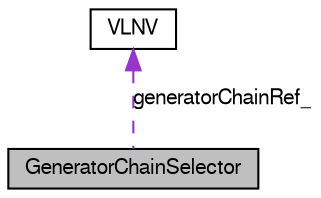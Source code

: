 digraph G
{
  bgcolor="transparent";
  edge [fontname="FreeSans",fontsize=10,labelfontname="FreeSans",labelfontsize=10];
  node [fontname="FreeSans",fontsize=10,shape=record];
  Node1 [label="GeneratorChainSelector",height=0.2,width=0.4,color="black", fillcolor="grey75", style="filled" fontcolor="black"];
  Node2 -> Node1 [dir=back,color="darkorchid3",fontsize=10,style="dashed",label="generatorChainRef_",fontname="FreeSans"];
  Node2 [label="VLNV",height=0.2,width=0.4,color="black",URL="$class_v_l_n_v.html",tooltip="The class to hold VLNV information of a single IP-XACT document."];
}

